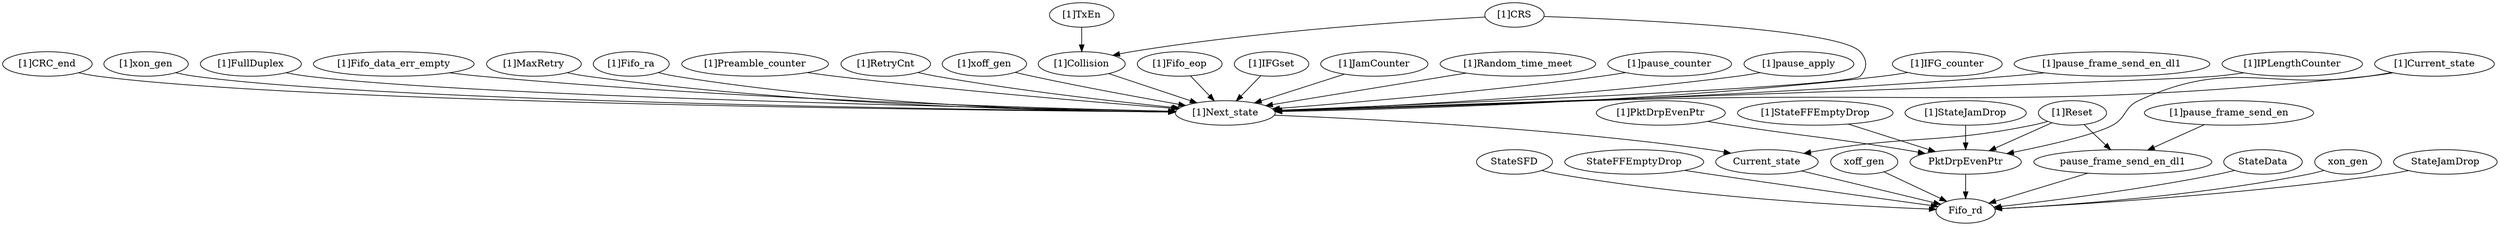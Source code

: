 strict digraph "" {
	StateSFD	 [complexity=13,
		importance=0.0491322940634,
		rank=0.00377940723564];
	Fifo_rd	 [complexity=0,
		importance=0.0203505190669,
		rank=0.0];
	StateSFD -> Fifo_rd;
	"[1]IFG_counter"	 [complexity=22,
		importance=1.10198325826,
		rank=0.0500901481028];
	"[1]Next_state"	 [complexity=15,
		importance=0.271904424426,
		rank=0.0181269616284];
	"[1]IFG_counter" -> "[1]Next_state";
	StateFFEmptyDrop	 [complexity=13,
		importance=0.0491322940634,
		rank=0.00377940723564];
	StateFFEmptyDrop -> Fifo_rd;
	Current_state	 [complexity=13,
		importance=0.17909184881,
		rank=0.0137762960623];
	Current_state -> Fifo_rd;
	xoff_gen	 [complexity=13,
		importance=0.0491322940634,
		rank=0.00377940723564];
	xoff_gen -> Fifo_rd;
	"[1]pause_frame_send_en_dl1"	 [complexity=26,
		importance=1.10038688609,
		rank=0.0423225725418];
	"[1]pause_frame_send_en_dl1" -> "[1]Next_state";
	"[1]PktDrpEvenPtr"	 [complexity=15,
		importance=0.102417643317,
		rank=0.00682784288782];
	PktDrpEvenPtr	 [complexity=13,
		importance=0.0919098597924,
		rank=0.0070699892148];
	"[1]PktDrpEvenPtr" -> PktDrpEvenPtr;
	"[1]IPLengthCounter"	 [complexity=19,
		importance=1.91552180099,
		rank=0.100816936894];
	"[1]IPLengthCounter" -> "[1]Next_state";
	"[1]Reset"	 [complexity=14,
		importance=0.366614953549,
		rank=0.0261867823964];
	"[1]Reset" -> Current_state;
	"[1]Reset" -> PktDrpEvenPtr;
	pause_frame_send_en_dl1	 [complexity=13,
		importance=0.0534702265177,
		rank=0.00411309434751];
	"[1]Reset" -> pause_frame_send_en_dl1;
	StateData	 [complexity=13,
		importance=0.0491322940634,
		rank=0.00377940723564];
	StateData -> Fifo_rd;
	"[1]pause_frame_send_en"	 [complexity=15,
		importance=0.0619014824473,
		rank=0.00412676549649];
	"[1]pause_frame_send_en" -> pause_frame_send_en_dl1;
	"[1]CRC_end"	 [complexity=16,
		importance=0.552240104781,
		rank=0.0345150065488];
	"[1]CRC_end" -> "[1]Next_state";
	"[1]Next_state" -> Current_state;
	PktDrpEvenPtr -> Fifo_rd;
	"[1]xon_gen"	 [complexity=26,
		importance=1.09604895363,
		rank=0.0421557289859];
	"[1]xon_gen" -> "[1]Next_state";
	"[1]FullDuplex"	 [complexity=52,
		importance=10.884608233,
		rank=0.209319389095];
	"[1]FullDuplex" -> "[1]Next_state";
	"[1]Fifo_data_err_empty"	 [complexity=16,
		importance=1.09604895363,
		rank=0.0685030596021];
	"[1]Fifo_data_err_empty" -> "[1]Next_state";
	"[1]MaxRetry"	 [complexity=20,
		importance=1.36795337806,
		rank=0.0683976689029];
	"[1]MaxRetry" -> "[1]Next_state";
	"[1]Fifo_ra"	 [complexity=23,
		importance=1.09604895363,
		rank=0.0476543023319];
	"[1]Fifo_ra" -> "[1]Next_state";
	"[1]Preamble_counter"	 [complexity=20,
		importance=1.09964119078,
		rank=0.0549820595389];
	"[1]Preamble_counter" -> "[1]Next_state";
	pause_frame_send_en_dl1 -> Fifo_rd;
	"[1]StateFFEmptyDrop"	 [complexity=17,
		importance=0.100341115722,
		rank=0.00590241857188];
	"[1]StateFFEmptyDrop" -> PktDrpEvenPtr;
	"[1]StateJamDrop"	 [complexity=17,
		importance=0.100341115722,
		rank=0.00590241857188];
	"[1]StateJamDrop" -> PktDrpEvenPtr;
	"[1]RetryCnt"	 [complexity=20,
		importance=1.38181111791,
		rank=0.0690905558956];
	"[1]RetryCnt" -> "[1]Next_state";
	"[1]xoff_gen"	 [complexity=26,
		importance=1.09604895363,
		rank=0.0421557289859];
	"[1]xoff_gen" -> "[1]Next_state";
	"[1]TxEn"	 [complexity=33,
		importance=5.20075375347,
		rank=0.15759859859];
	"[1]Collision"	 [complexity=30,
		importance=5.18352882988,
		rank=0.172784294329];
	"[1]TxEn" -> "[1]Collision";
	xon_gen	 [complexity=13,
		importance=0.0491322940634,
		rank=0.00377940723564];
	xon_gen -> Fifo_rd;
	"[1]Fifo_eop"	 [complexity=20,
		importance=2.45557107576,
		rank=0.122778553788];
	"[1]Fifo_eop" -> "[1]Next_state";
	"[1]Current_state"	 [complexity=40,
		importance=14.4272221908,
		rank=0.360680554771];
	"[1]Current_state" -> "[1]Next_state";
	"[1]Current_state" -> PktDrpEvenPtr;
	"[1]IFGset"	 [complexity=22,
		importance=1.09604895363,
		rank=0.0498204069833];
	"[1]IFGset" -> "[1]Next_state";
	"[1]JamCounter"	 [complexity=18,
		importance=0.827173114552,
		rank=0.0459540619196];
	"[1]JamCounter" -> "[1]Next_state";
	"[1]Random_time_meet"	 [complexity=16,
		importance=0.552240104781,
		rank=0.0345150065488];
	"[1]Random_time_meet" -> "[1]Next_state";
	StateJamDrop	 [complexity=13,
		importance=0.0491322940634,
		rank=0.00377940723564];
	StateJamDrop -> Fifo_rd;
	"[1]Collision" -> "[1]Next_state";
	"[1]pause_counter"	 [complexity=16,
		importance=0.558174409409,
		rank=0.0348859005881];
	"[1]pause_counter" -> "[1]Next_state";
	"[1]pause_apply"	 [complexity=16,
		importance=0.824144529207,
		rank=0.0515090330754];
	"[1]pause_apply" -> "[1]Next_state";
	"[1]CRS"	 [complexity=33,
		importance=5.19196008581,
		rank=0.157332123812];
	"[1]CRS" -> "[1]Next_state";
	"[1]CRS" -> "[1]Collision";
}
